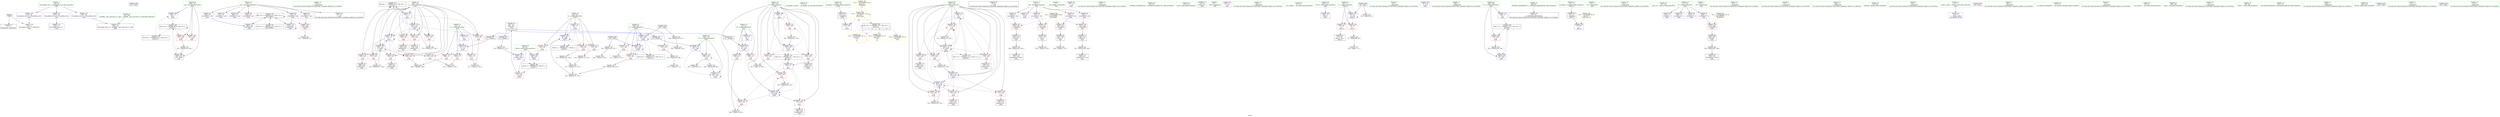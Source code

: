 digraph "SVFG" {
	label="SVFG";

	Node0x55eee3d2bf90 [shape=record,color=grey,label="{NodeID: 0\nNullPtr}"];
	Node0x55eee3d2bf90 -> Node0x55eee3d383d0[style=solid];
	Node0x55eee3d2bf90 -> Node0x55eee3d3e670[style=solid];
	Node0x55eee3d69ee0 [shape=record,color=black,label="{NodeID: 346\n333 = PHI()\n}"];
	Node0x55eee3d3fbc0 [shape=record,color=blue,label="{NodeID: 180\n166\<--13\nans\<--\nmain\n}"];
	Node0x55eee3d3fbc0 -> Node0x55eee3d56930[style=dashed];
	Node0x55eee3d36e10 [shape=record,color=purple,label="{NodeID: 97\n305\<--19\narrayidx57\<--pat\nmain\n}"];
	Node0x55eee3d36e10 -> Node0x55eee3d3e1a0[style=solid];
	Node0x55eee3d2c1c0 [shape=record,color=green,label="{NodeID: 14\n136\<--1\n\<--dummyObj\nCan only get source location for instruction, argument, global var or function.}"];
	Node0x55eee3d54230 [shape=record,color=black,label="{NodeID: 277\nMR_25V_2 = PHI(MR_25V_6, MR_25V_1, )\npts\{163 \}\n}"];
	Node0x55eee3d54230 -> Node0x55eee3d3f610[style=dashed];
	Node0x55eee3d37a00 [shape=record,color=red,label="{NodeID: 111\n151\<--96\n\<--retval\n_Z2inv\n}"];
	Node0x55eee3d37a00 -> Node0x55eee3d38b10[style=solid];
	Node0x55eee3d35cb0 [shape=record,color=green,label="{NodeID: 28\n31\<--32\n__cxx_global_var_init\<--__cxx_global_var_init_field_insensitive\n}"];
	Node0x55eee3d3ce20 [shape=record,color=red,label="{NodeID: 125\n215\<--162\n\<--j\nmain\n}"];
	Node0x55eee3d3ce20 -> Node0x55eee3d45b20[style=solid];
	Node0x55eee3d36830 [shape=record,color=green,label="{NodeID: 42\n123\<--124\nexception\<--exception_field_insensitive\n_Z2inv\n}"];
	Node0x55eee3d36830 -> Node0x55eee3d38a40[style=solid];
	Node0x55eee3d3d980 [shape=record,color=red,label="{NodeID: 139\n261\<--164\n\<--k\nmain\n}"];
	Node0x55eee3d3d980 -> Node0x55eee3d39400[style=solid];
	Node0x55eee3d384d0 [shape=record,color=black,label="{NodeID: 56\n79\<--8\n\<--_ZTIi\nCan only get source location for instruction, argument, global var or function.}"];
	Node0x55eee3d44020 [shape=record,color=grey,label="{NodeID: 236\n116 = Binary(13, 115, )\n}"];
	Node0x55eee3d44020 -> Node0x55eee3d3eab0[style=solid];
	Node0x55eee3d3e570 [shape=record,color=blue,label="{NodeID: 153\n354\<--28\nllvm.global_ctors_1\<--_GLOBAL__sub_I_hos.lyric_0_1.cpp\nGlob }"];
	Node0x55eee3d390c0 [shape=record,color=black,label="{NodeID: 70\n243\<--242\nidxprom22\<--\nmain\n}"];
	Node0x55eee3d45520 [shape=record,color=grey,label="{NodeID: 250\n112 = cmp(111, 113, )\n}"];
	Node0x55eee3d3f130 [shape=record,color=blue,label="{NodeID: 167\n158\<--175\nTC\<--call2\nmain\n}"];
	Node0x55eee3d3f130 -> Node0x55eee3d3c870[style=dashed];
	Node0x55eee3d3f130 -> Node0x55eee3d3f470[style=dashed];
	Node0x55eee3d39c20 [shape=record,color=purple,label="{NodeID: 84\n221\<--9\narrayidx11\<--buf\nmain\n}"];
	Node0x55eee3d39c20 -> Node0x55eee3d3dd90[style=solid];
	Node0x55eee3d2c3c0 [shape=record,color=green,label="{NodeID: 1\n7\<--1\n__dso_handle\<--dummyObj\nGlob }"];
	Node0x55eee3d3fc90 [shape=record,color=blue,label="{NodeID: 181\n160\<--13\ni\<--\nmain\n}"];
	Node0x55eee3d3fc90 -> Node0x55eee3d3cbb0[style=dashed];
	Node0x55eee3d3fc90 -> Node0x55eee3d3cc80[style=dashed];
	Node0x55eee3d3fc90 -> Node0x55eee3d3cd50[style=dashed];
	Node0x55eee3d3fc90 -> Node0x55eee3d3ffd0[style=dashed];
	Node0x55eee3d3fc90 -> Node0x55eee3d53d30[style=dashed];
	Node0x55eee3d36ee0 [shape=record,color=purple,label="{NodeID: 98\n187\<--22\n\<--.str\nmain\n}"];
	Node0x55eee3d2b520 [shape=record,color=green,label="{NodeID: 15\n207\<--1\n\<--dummyObj\nCan only get source location for instruction, argument, global var or function.}"];
	Node0x55eee3d54f40 [shape=record,color=black,label="{NodeID: 278\nMR_27V_2 = PHI(MR_27V_4, MR_27V_1, )\npts\{165 \}\n}"];
	Node0x55eee3d54f40 -> Node0x55eee3d3f540[style=dashed];
	Node0x55eee3d37ad0 [shape=record,color=red,label="{NodeID: 112\n131\<--98\n\<--x\n_Z2inv\n}"];
	Node0x55eee3d37ad0 -> Node0x55eee3d438a0[style=solid];
	Node0x55eee3d35d40 [shape=record,color=green,label="{NodeID: 29\n35\<--36\n_ZNSt8ios_base4InitC1Ev\<--_ZNSt8ios_base4InitC1Ev_field_insensitive\n}"];
	Node0x55eee3d59330 [shape=record,color=yellow,style=double,label="{NodeID: 292\n12V_1 = ENCHI(MR_12V_0)\npts\{124 \}\nFun[main]|{<s0>11}}"];
	Node0x55eee3d59330:s0 -> Node0x55eee3d5a190[style=dashed,color=red];
	Node0x55eee3d3cef0 [shape=record,color=red,label="{NodeID: 126\n239\<--162\n\<--j\nmain\n}"];
	Node0x55eee3d3cef0 -> Node0x55eee3d38ff0[style=solid];
	Node0x55eee3d36900 [shape=record,color=green,label="{NodeID: 43\n153\<--154\nmain\<--main_field_insensitive\n}"];
	Node0x55eee3d3da50 [shape=record,color=red,label="{NodeID: 140\n275\<--164\n\<--k\nmain\n}"];
	Node0x55eee3d3da50 -> Node0x55eee3d444a0[style=solid];
	Node0x55eee3d385d0 [shape=record,color=black,label="{NodeID: 57\n155\<--13\nmain_ret\<--\nmain\n}"];
	Node0x55eee3d441a0 [shape=record,color=grey,label="{NodeID: 237\n135 = Binary(134, 136, )\n}"];
	Node0x55eee3d441a0 -> Node0x55eee3d44320[style=solid];
	Node0x55eee3d3e670 [shape=record,color=blue, style = dotted,label="{NodeID: 154\n355\<--3\nllvm.global_ctors_2\<--dummyVal\nGlob }"];
	Node0x55eee3d39190 [shape=record,color=black,label="{NodeID: 71\n246\<--245\nconv24\<--\nmain\n}"];
	Node0x55eee3d39190 -> Node0x55eee3d447a0[style=solid];
	Node0x55eee3d5c550 [shape=record,color=yellow,style=double,label="{NodeID: 334\n12V_3 = CSCHI(MR_12V_2)\npts\{124 \}\nCS[]|{<s0>13}}"];
	Node0x55eee3d5c550:s0 -> Node0x55eee3d5a190[style=dashed,color=red];
	Node0x55eee3d456a0 [shape=record,color=grey,label="{NodeID: 251\n108 = cmp(106, 109, )\n}"];
	Node0x55eee3d3f200 [shape=record,color=blue,label="{NodeID: 168\n160\<--13\ni\<--\nmain\n}"];
	Node0x55eee3d3f200 -> Node0x55eee3d3c940[style=dashed];
	Node0x55eee3d3f200 -> Node0x55eee3d3ca10[style=dashed];
	Node0x55eee3d3f200 -> Node0x55eee3d3cae0[style=dashed];
	Node0x55eee3d3f200 -> Node0x55eee3d3f2d0[style=dashed];
	Node0x55eee3d3f200 -> Node0x55eee3d53d30[style=dashed];
	Node0x55eee3d39cf0 [shape=record,color=purple,label="{NodeID: 85\n233\<--9\narrayidx16\<--buf\nmain\n}"];
	Node0x55eee3d39cf0 -> Node0x55eee3d3de60[style=solid];
	Node0x55eee3d2aff0 [shape=record,color=green,label="{NodeID: 2\n8\<--1\n_ZTIi\<--dummyObj\nGlob }"];
	Node0x55eee3d50630 [shape=record,color=black,label="{NodeID: 265\nMR_6V_3 = PHI(MR_6V_4, MR_6V_2, )\npts\{97 \}\n}"];
	Node0x55eee3d50630 -> Node0x55eee3d37a00[style=dashed];
	Node0x55eee3d3fd60 [shape=record,color=blue,label="{NodeID: 182\n162\<--13\nj\<--\nmain\n}"];
	Node0x55eee3d3fd60 -> Node0x55eee3d3d160[style=dashed];
	Node0x55eee3d3fd60 -> Node0x55eee3d3d230[style=dashed];
	Node0x55eee3d3fd60 -> Node0x55eee3d3d300[style=dashed];
	Node0x55eee3d3fd60 -> Node0x55eee3d3d3d0[style=dashed];
	Node0x55eee3d3fd60 -> Node0x55eee3d3d4a0[style=dashed];
	Node0x55eee3d3fd60 -> Node0x55eee3d3fd60[style=dashed];
	Node0x55eee3d3fd60 -> Node0x55eee3d3fe30[style=dashed];
	Node0x55eee3d3fd60 -> Node0x55eee3d54230[style=dashed];
	Node0x55eee3d36fb0 [shape=record,color=purple,label="{NodeID: 99\n203\<--22\n\<--.str\nmain\n}"];
	Node0x55eee3d2b5f0 [shape=record,color=green,label="{NodeID: 16\n208\<--1\n\<--dummyObj\nCan only get source location for instruction, argument, global var or function.}"];
	Node0x55eee3d55030 [shape=record,color=black,label="{NodeID: 279\nMR_29V_2 = PHI(MR_29V_4, MR_29V_1, )\npts\{167 \}\n}"];
	Node0x55eee3d55030 -> Node0x55eee3d3fbc0[style=dashed];
	Node0x55eee3d37ba0 [shape=record,color=red,label="{NodeID: 113\n134\<--98\n\<--x\n_Z2inv\n}"];
	Node0x55eee3d37ba0 -> Node0x55eee3d441a0[style=solid];
	Node0x55eee3d35dd0 [shape=record,color=green,label="{NodeID: 30\n41\<--42\n__cxa_atexit\<--__cxa_atexit_field_insensitive\n}"];
	Node0x55eee3d3cfc0 [shape=record,color=red,label="{NodeID: 127\n258\<--162\n\<--j\nmain\n}"];
	Node0x55eee3d3cfc0 -> Node0x55eee3d39330[style=solid];
	Node0x55eee3d36a00 [shape=record,color=green,label="{NodeID: 44\n156\<--157\nretval\<--retval_field_insensitive\nmain\n}"];
	Node0x55eee3d36a00 -> Node0x55eee3d3eec0[style=solid];
	Node0x55eee3d42e20 [shape=record,color=grey,label="{NodeID: 224\n320 = Binary(319, 136, )\n}"];
	Node0x55eee3d42e20 -> Node0x55eee3d3ff00[style=solid];
	Node0x55eee3d3db20 [shape=record,color=red,label="{NodeID: 141\n319\<--166\n\<--ans\nmain\n}"];
	Node0x55eee3d3db20 -> Node0x55eee3d42e20[style=solid];
	Node0x55eee3d386a0 [shape=record,color=black,label="{NodeID: 58\n20\<--19\n\<--pat\nCan only get source location for instruction, argument, global var or function.}"];
	Node0x55eee3d44320 [shape=record,color=grey,label="{NodeID: 238\n137 = Binary(132, 135, )\n}"];
	Node0x55eee3d44320 -> Node0x55eee3d43d20[style=solid];
	Node0x55eee3d3e770 [shape=record,color=blue,label="{NodeID: 155\n56\<--59\nc\<--call\n_Z4in_cv\n}"];
	Node0x55eee3d3e770 -> Node0x55eee3d37860[style=dashed];
	Node0x55eee3d3e770 -> Node0x55eee3d37930[style=dashed];
	Node0x55eee3d3e770 -> Node0x55eee3d3e770[style=dashed];
	Node0x55eee3d39260 [shape=record,color=black,label="{NodeID: 72\n249\<--247\nidxprom25\<--sub\nmain\n}"];
	Node0x55eee3d5c6b0 [shape=record,color=yellow,style=double,label="{NodeID: 335\n12V_4 = CSCHI(MR_12V_3)\npts\{124 \}\nCS[]}"];
	Node0x55eee3d45820 [shape=record,color=grey,label="{NodeID: 252\n63 = cmp(59, 64, )\n}"];
	Node0x55eee3d3f2d0 [shape=record,color=blue,label="{NodeID: 169\n160\<--193\ni\<--inc\nmain\n}"];
	Node0x55eee3d3f2d0 -> Node0x55eee3d3c940[style=dashed];
	Node0x55eee3d3f2d0 -> Node0x55eee3d3ca10[style=dashed];
	Node0x55eee3d3f2d0 -> Node0x55eee3d3cae0[style=dashed];
	Node0x55eee3d3f2d0 -> Node0x55eee3d3f2d0[style=dashed];
	Node0x55eee3d3f2d0 -> Node0x55eee3d53d30[style=dashed];
	Node0x55eee3d39dc0 [shape=record,color=purple,label="{NodeID: 86\n244\<--9\narrayidx23\<--buf\nmain\n}"];
	Node0x55eee3d39dc0 -> Node0x55eee3d3df30[style=solid];
	Node0x55eee3d26630 [shape=record,color=green,label="{NodeID: 3\n13\<--1\n\<--dummyObj\nCan only get source location for instruction, argument, global var or function.}"];
	Node0x55eee3d50b30 [shape=record,color=black,label="{NodeID: 266\nMR_8V_3 = PHI(MR_8V_5, MR_8V_2, )\npts\{99 \}\n}"];
	Node0x55eee3d3fe30 [shape=record,color=blue,label="{NodeID: 183\n162\<--312\nj\<--inc62\nmain\n}"];
	Node0x55eee3d3fe30 -> Node0x55eee3d3d160[style=dashed];
	Node0x55eee3d3fe30 -> Node0x55eee3d3d230[style=dashed];
	Node0x55eee3d3fe30 -> Node0x55eee3d3d300[style=dashed];
	Node0x55eee3d3fe30 -> Node0x55eee3d3d3d0[style=dashed];
	Node0x55eee3d3fe30 -> Node0x55eee3d3d4a0[style=dashed];
	Node0x55eee3d3fe30 -> Node0x55eee3d3fd60[style=dashed];
	Node0x55eee3d3fe30 -> Node0x55eee3d3fe30[style=dashed];
	Node0x55eee3d3fe30 -> Node0x55eee3d54230[style=dashed];
	Node0x55eee3d37080 [shape=record,color=purple,label="{NodeID: 100\n332\<--24\n\<--.str.1\nmain\n}"];
	Node0x55eee3d2b6c0 [shape=record,color=green,label="{NodeID: 17\n209\<--1\n\<--dummyObj\nCan only get source location for instruction, argument, global var or function.}"];
	Node0x55eee3d55530 [shape=record,color=black,label="{NodeID: 280\nMR_31V_3 = PHI(MR_31V_4, MR_31V_2, )\npts\{169 \}\n}"];
	Node0x55eee3d55530 -> Node0x55eee3d3dcc0[style=dashed];
	Node0x55eee3d55530 -> Node0x55eee3d400a0[style=dashed];
	Node0x55eee3d37c70 [shape=record,color=red,label="{NodeID: 114\n148\<--98\n\<--x\n_Z2inv\n}"];
	Node0x55eee3d37c70 -> Node0x55eee3d3edf0[style=solid];
	Node0x55eee3d35e60 [shape=record,color=green,label="{NodeID: 31\n40\<--46\n_ZNSt8ios_base4InitD1Ev\<--_ZNSt8ios_base4InitD1Ev_field_insensitive\n}"];
	Node0x55eee3d35e60 -> Node0x55eee3d387a0[style=solid];
	Node0x55eee3d3d090 [shape=record,color=red,label="{NodeID: 128\n272\<--162\n\<--j\nmain\n}"];
	Node0x55eee3d3d090 -> Node0x55eee3d44620[style=solid];
	Node0x55eee3d36ad0 [shape=record,color=green,label="{NodeID: 45\n158\<--159\nTC\<--TC_field_insensitive\nmain\n}"];
	Node0x55eee3d36ad0 -> Node0x55eee3d3c870[style=solid];
	Node0x55eee3d36ad0 -> Node0x55eee3d3f130[style=solid];
	Node0x55eee3d36ad0 -> Node0x55eee3d3f470[style=solid];
	Node0x55eee3d5a190 [shape=record,color=yellow,style=double,label="{NodeID: 308\n12V_1 = ENCHI(MR_12V_0)\npts\{124 \}\nFun[_Z2inv]|{|<s2>7}}"];
	Node0x55eee3d5a190 -> Node0x55eee3d3eb80[style=dashed];
	Node0x55eee3d5a190 -> Node0x55eee3d51530[style=dashed];
	Node0x55eee3d5a190:s2 -> Node0x55eee3d5a190[style=dashed,color=red];
	Node0x55eee3d42fa0 [shape=record,color=grey,label="{NodeID: 225\n120 = Binary(119, 68, )\n}"];
	Node0x55eee3d42fa0 -> Node0x55eee3d45220[style=solid];
	Node0x55eee3d3dbf0 [shape=record,color=red,label="{NodeID: 142\n331\<--166\n\<--ans\nmain\n}"];
	Node0x55eee3d387a0 [shape=record,color=black,label="{NodeID: 59\n39\<--40\n\<--_ZNSt8ios_base4InitD1Ev\nCan only get source location for instruction, argument, global var or function.}"];
	Node0x55eee3d444a0 [shape=record,color=grey,label="{NodeID: 239\n276 = Binary(275, 136, )\n}"];
	Node0x55eee3d444a0 -> Node0x55eee3d3faf0[style=solid];
	Node0x55eee3d3e840 [shape=record,color=blue,label="{NodeID: 156\n76\<--68\n\<--\n_Z4in_cv\n}"];
	Node0x55eee3d39330 [shape=record,color=black,label="{NodeID: 73\n259\<--258\nidxprom30\<--\nmain\n}"];
	Node0x55eee3d692e0 [shape=record,color=black,label="{NodeID: 336\n59 = PHI()\n}"];
	Node0x55eee3d692e0 -> Node0x55eee3d3e770[style=solid];
	Node0x55eee3d692e0 -> Node0x55eee3d45820[style=solid];
	Node0x55eee3d459a0 [shape=record,color=grey,label="{NodeID: 253\n224 = cmp(223, 225, )\n}"];
	Node0x55eee3d3f3a0 [shape=record,color=blue,label="{NodeID: 170\n168\<--13\ntc\<--\nmain\n}"];
	Node0x55eee3d3f3a0 -> Node0x55eee3d55530[style=dashed];
	Node0x55eee3d39e90 [shape=record,color=purple,label="{NodeID: 87\n263\<--9\narrayidx33\<--buf\nmain\n}"];
	Node0x55eee3d39e90 -> Node0x55eee3d3e000[style=solid];
	Node0x55eee3d2bd70 [shape=record,color=green,label="{NodeID: 4\n22\<--1\n.str\<--dummyObj\nGlob }"];
	Node0x55eee3d51030 [shape=record,color=black,label="{NodeID: 267\nMR_10V_4 = PHI(MR_10V_6, MR_10V_3, )\npts\{101 \}\n}"];
	Node0x55eee3d3ff00 [shape=record,color=blue,label="{NodeID: 184\n166\<--320\nans\<--inc66\nmain\n}"];
	Node0x55eee3d3ff00 -> Node0x55eee3d56930[style=dashed];
	Node0x55eee3d37150 [shape=record,color=purple,label="{NodeID: 101\n353\<--26\nllvm.global_ctors_0\<--llvm.global_ctors\nGlob }"];
	Node0x55eee3d37150 -> Node0x55eee3d3e470[style=solid];
	Node0x55eee3d2b790 [shape=record,color=green,label="{NodeID: 18\n225\<--1\n\<--dummyObj\nCan only get source location for instruction, argument, global var or function.}"];
	Node0x55eee3d55a30 [shape=record,color=black,label="{NodeID: 281\nMR_37V_2 = PHI(MR_37V_3, MR_37V_1, )\npts\{210000 \}\n}"];
	Node0x55eee3d55a30 -> Node0x55eee3d57830[style=dashed];
	Node0x55eee3d3c600 [shape=record,color=red,label="{NodeID: 115\n111\<--100\n\<--c\n_Z2inv\n}"];
	Node0x55eee3d3c600 -> Node0x55eee3d45520[style=solid];
	Node0x55eee3d35f20 [shape=record,color=green,label="{NodeID: 32\n53\<--54\n_Z4in_cv\<--_Z4in_cv_field_insensitive\n}"];
	Node0x55eee3d3d160 [shape=record,color=red,label="{NodeID: 129\n288\<--162\n\<--j\nmain\n}"];
	Node0x55eee3d3d160 -> Node0x55eee3d3bc30[style=solid];
	Node0x55eee3d36ba0 [shape=record,color=green,label="{NodeID: 46\n160\<--161\ni\<--i_field_insensitive\nmain\n}"];
	Node0x55eee3d36ba0 -> Node0x55eee3d3c940[style=solid];
	Node0x55eee3d36ba0 -> Node0x55eee3d3ca10[style=solid];
	Node0x55eee3d36ba0 -> Node0x55eee3d3cae0[style=solid];
	Node0x55eee3d36ba0 -> Node0x55eee3d3cbb0[style=solid];
	Node0x55eee3d36ba0 -> Node0x55eee3d3cc80[style=solid];
	Node0x55eee3d36ba0 -> Node0x55eee3d3cd50[style=solid];
	Node0x55eee3d36ba0 -> Node0x55eee3d3f200[style=solid];
	Node0x55eee3d36ba0 -> Node0x55eee3d3f2d0[style=solid];
	Node0x55eee3d36ba0 -> Node0x55eee3d3fc90[style=solid];
	Node0x55eee3d36ba0 -> Node0x55eee3d3ffd0[style=solid];
	Node0x55eee3d43120 [shape=record,color=grey,label="{NodeID: 226\n329 = Binary(328, 136, )\n}"];
	Node0x55eee3d43120 -> Node0x55eee3d400a0[style=solid];
	Node0x55eee3d3dcc0 [shape=record,color=red,label="{NodeID: 143\n328\<--168\n\<--tc\nmain\n}"];
	Node0x55eee3d3dcc0 -> Node0x55eee3d43120[style=solid];
	Node0x55eee3d388a0 [shape=record,color=black,label="{NodeID: 60\n76\<--71\n\<--exception\n_Z4in_cv\n}"];
	Node0x55eee3d388a0 -> Node0x55eee3d3e840[style=solid];
	Node0x55eee3d44620 [shape=record,color=grey,label="{NodeID: 240\n273 = Binary(272, 136, )\n}"];
	Node0x55eee3d44620 -> Node0x55eee3d3fa20[style=solid];
	Node0x55eee3d3e910 [shape=record,color=blue,label="{NodeID: 157\n98\<--13\nx\<--\n_Z2inv\n}"];
	Node0x55eee3d3e910 -> Node0x55eee3d37ad0[style=dashed];
	Node0x55eee3d3e910 -> Node0x55eee3d37ba0[style=dashed];
	Node0x55eee3d3e910 -> Node0x55eee3d3ec50[style=dashed];
	Node0x55eee3d3e910 -> Node0x55eee3d50b30[style=dashed];
	Node0x55eee3d39400 [shape=record,color=black,label="{NodeID: 74\n262\<--261\nidxprom32\<--\nmain\n}"];
	Node0x55eee3d694d0 [shape=record,color=black,label="{NodeID: 337\n171 = PHI(95, )\n}"];
	Node0x55eee3d694d0 -> Node0x55eee3d3ef90[style=solid];
	Node0x55eee3d45b20 [shape=record,color=grey,label="{NodeID: 254\n217 = cmp(215, 216, )\n}"];
	Node0x55eee3d3f470 [shape=record,color=blue,label="{NodeID: 171\n158\<--199\nTC\<--dec\nmain\n}"];
	Node0x55eee3d3f470 -> Node0x55eee3d3c870[style=dashed];
	Node0x55eee3d3f470 -> Node0x55eee3d3f470[style=dashed];
	Node0x55eee3d39f60 [shape=record,color=purple,label="{NodeID: 88\n185\<--17\narrayidx\<--S\nmain\n}"];
	Node0x55eee3d2be00 [shape=record,color=green,label="{NodeID: 5\n24\<--1\n.str.1\<--dummyObj\nGlob }"];
	Node0x55eee3d51530 [shape=record,color=black,label="{NodeID: 268\nMR_12V_4 = PHI(MR_12V_1, MR_12V_2, )\npts\{124 \}\n|{<s0>7|<s1>11|<s2>12|<s3>13}}"];
	Node0x55eee3d51530:s0 -> Node0x55eee3d51530[style=dashed,color=blue];
	Node0x55eee3d51530:s1 -> Node0x55eee3d5c290[style=dashed,color=blue];
	Node0x55eee3d51530:s2 -> Node0x55eee3d5c550[style=dashed,color=blue];
	Node0x55eee3d51530:s3 -> Node0x55eee3d5c6b0[style=dashed,color=blue];
	Node0x55eee3d3ffd0 [shape=record,color=blue,label="{NodeID: 185\n160\<--325\ni\<--inc69\nmain\n}"];
	Node0x55eee3d3ffd0 -> Node0x55eee3d3cbb0[style=dashed];
	Node0x55eee3d3ffd0 -> Node0x55eee3d3cc80[style=dashed];
	Node0x55eee3d3ffd0 -> Node0x55eee3d3cd50[style=dashed];
	Node0x55eee3d3ffd0 -> Node0x55eee3d3ffd0[style=dashed];
	Node0x55eee3d3ffd0 -> Node0x55eee3d53d30[style=dashed];
	Node0x55eee3d37250 [shape=record,color=purple,label="{NodeID: 102\n354\<--26\nllvm.global_ctors_1\<--llvm.global_ctors\nGlob }"];
	Node0x55eee3d37250 -> Node0x55eee3d3e570[style=solid];
	Node0x55eee3d2b860 [shape=record,color=green,label="{NodeID: 19\n237\<--1\n\<--dummyObj\nCan only get source location for instruction, argument, global var or function.}"];
	Node0x55eee3d3c6d0 [shape=record,color=red,label="{NodeID: 116\n119\<--100\n\<--c\n_Z2inv\n}"];
	Node0x55eee3d3c6d0 -> Node0x55eee3d42fa0[style=solid];
	Node0x55eee3d36020 [shape=record,color=green,label="{NodeID: 33\n56\<--57\nc\<--c_field_insensitive\n_Z4in_cv\n}"];
	Node0x55eee3d36020 -> Node0x55eee3d37860[style=solid];
	Node0x55eee3d36020 -> Node0x55eee3d37930[style=solid];
	Node0x55eee3d36020 -> Node0x55eee3d3e770[style=solid];
	Node0x55eee3d3d230 [shape=record,color=red,label="{NodeID: 130\n292\<--162\n\<--j\nmain\n}"];
	Node0x55eee3d3d230 -> Node0x55eee3d39670[style=solid];
	Node0x55eee3d36c70 [shape=record,color=green,label="{NodeID: 47\n162\<--163\nj\<--j_field_insensitive\nmain\n}"];
	Node0x55eee3d36c70 -> Node0x55eee3d3ce20[style=solid];
	Node0x55eee3d36c70 -> Node0x55eee3d3cef0[style=solid];
	Node0x55eee3d36c70 -> Node0x55eee3d3cfc0[style=solid];
	Node0x55eee3d36c70 -> Node0x55eee3d3d090[style=solid];
	Node0x55eee3d36c70 -> Node0x55eee3d3d160[style=solid];
	Node0x55eee3d36c70 -> Node0x55eee3d3d230[style=solid];
	Node0x55eee3d36c70 -> Node0x55eee3d3d300[style=solid];
	Node0x55eee3d36c70 -> Node0x55eee3d3d3d0[style=solid];
	Node0x55eee3d36c70 -> Node0x55eee3d3d4a0[style=solid];
	Node0x55eee3d36c70 -> Node0x55eee3d3f610[style=solid];
	Node0x55eee3d36c70 -> Node0x55eee3d3fa20[style=solid];
	Node0x55eee3d36c70 -> Node0x55eee3d3fd60[style=solid];
	Node0x55eee3d36c70 -> Node0x55eee3d3fe30[style=solid];
	Node0x55eee3d432a0 [shape=record,color=grey,label="{NodeID: 227\n193 = Binary(192, 136, )\n}"];
	Node0x55eee3d432a0 -> Node0x55eee3d3f2d0[style=solid];
	Node0x55eee3d3dd90 [shape=record,color=red,label="{NodeID: 144\n222\<--221\n\<--arrayidx11\nmain\n}"];
	Node0x55eee3d3dd90 -> Node0x55eee3d38d80[style=solid];
	Node0x55eee3d38970 [shape=record,color=black,label="{NodeID: 61\n55\<--84\n_Z4in_cv_ret\<--\n_Z4in_cv\n}"];
	Node0x55eee3d447a0 [shape=record,color=grey,label="{NodeID: 241\n247 = Binary(246, 248, )\n}"];
	Node0x55eee3d447a0 -> Node0x55eee3d39260[style=solid];
	Node0x55eee3d3e9e0 [shape=record,color=blue,label="{NodeID: 158\n100\<--104\nc\<--call\n_Z2inv\n}"];
	Node0x55eee3d3e9e0 -> Node0x55eee3d3c600[style=dashed];
	Node0x55eee3d3e9e0 -> Node0x55eee3d3c6d0[style=dashed];
	Node0x55eee3d3e9e0 -> Node0x55eee3d3c7a0[style=dashed];
	Node0x55eee3d3e9e0 -> Node0x55eee3d3e9e0[style=dashed];
	Node0x55eee3d3e9e0 -> Node0x55eee3d3ed20[style=dashed];
	Node0x55eee3d3e9e0 -> Node0x55eee3d51030[style=dashed];
	Node0x55eee3d394d0 [shape=record,color=black,label="{NodeID: 75\n265\<--264\nconv34\<--\nmain\n}"];
	Node0x55eee3d394d0 -> Node0x55eee3d43720[style=solid];
	Node0x55eee3d695d0 [shape=record,color=black,label="{NodeID: 338\n104 = PHI()\n}"];
	Node0x55eee3d695d0 -> Node0x55eee3d3e9e0[style=solid];
	Node0x55eee3d695d0 -> Node0x55eee3d43420[style=solid];
	Node0x55eee3d3b630 [shape=record,color=grey,label="{NodeID: 255\n201 = cmp(198, 13, )\n}"];
	Node0x55eee3d3f540 [shape=record,color=blue,label="{NodeID: 172\n164\<--13\nk\<--\nmain\n}"];
	Node0x55eee3d3f540 -> Node0x55eee3d3d570[style=dashed];
	Node0x55eee3d3f540 -> Node0x55eee3d3d640[style=dashed];
	Node0x55eee3d3f540 -> Node0x55eee3d3d980[style=dashed];
	Node0x55eee3d3f540 -> Node0x55eee3d3da50[style=dashed];
	Node0x55eee3d3f540 -> Node0x55eee3d3f6e0[style=dashed];
	Node0x55eee3d3f540 -> Node0x55eee3d3faf0[style=dashed];
	Node0x55eee3d3f540 -> Node0x55eee3d54f40[style=dashed];
	Node0x55eee3d3a030 [shape=record,color=purple,label="{NodeID: 89\n186\<--17\narraydecay\<--S\nmain\n}"];
	Node0x55eee3d18930 [shape=record,color=green,label="{NodeID: 6\n27\<--1\n\<--dummyObj\nCan only get source location for instruction, argument, global var or function.}"];
	Node0x55eee3d400a0 [shape=record,color=blue,label="{NodeID: 186\n168\<--329\ntc\<--inc71\nmain\n}"];
	Node0x55eee3d400a0 -> Node0x55eee3d55530[style=dashed];
	Node0x55eee3d37350 [shape=record,color=purple,label="{NodeID: 103\n355\<--26\nllvm.global_ctors_2\<--llvm.global_ctors\nGlob }"];
	Node0x55eee3d37350 -> Node0x55eee3d3e670[style=solid];
	Node0x55eee3d35830 [shape=record,color=green,label="{NodeID: 20\n248\<--1\n\<--dummyObj\nCan only get source location for instruction, argument, global var or function.}"];
	Node0x55eee3d3c7a0 [shape=record,color=red,label="{NodeID: 117\n138\<--100\n\<--c\n_Z2inv\n}"];
	Node0x55eee3d3c7a0 -> Node0x55eee3d43ea0[style=solid];
	Node0x55eee3d360f0 [shape=record,color=green,label="{NodeID: 34\n60\<--61\ngetchar\<--getchar_field_insensitive\n}"];
	Node0x55eee3d3d300 [shape=record,color=red,label="{NodeID: 131\n298\<--162\n\<--j\nmain\n}"];
	Node0x55eee3d3d300 -> Node0x55eee3d39810[style=solid];
	Node0x55eee3d37d60 [shape=record,color=green,label="{NodeID: 48\n164\<--165\nk\<--k_field_insensitive\nmain\n}"];
	Node0x55eee3d37d60 -> Node0x55eee3d3d570[style=solid];
	Node0x55eee3d37d60 -> Node0x55eee3d3d640[style=solid];
	Node0x55eee3d37d60 -> Node0x55eee3d3d710[style=solid];
	Node0x55eee3d37d60 -> Node0x55eee3d3d7e0[style=solid];
	Node0x55eee3d37d60 -> Node0x55eee3d3d8b0[style=solid];
	Node0x55eee3d37d60 -> Node0x55eee3d3d980[style=solid];
	Node0x55eee3d37d60 -> Node0x55eee3d3da50[style=solid];
	Node0x55eee3d37d60 -> Node0x55eee3d3f540[style=solid];
	Node0x55eee3d37d60 -> Node0x55eee3d3f6e0[style=solid];
	Node0x55eee3d37d60 -> Node0x55eee3d3f880[style=solid];
	Node0x55eee3d37d60 -> Node0x55eee3d3faf0[style=solid];
	Node0x55eee3d43420 [shape=record,color=grey,label="{NodeID: 228\n106 = Binary(104, 107, )\n}"];
	Node0x55eee3d43420 -> Node0x55eee3d456a0[style=solid];
	Node0x55eee3d3de60 [shape=record,color=red,label="{NodeID: 145\n234\<--233\n\<--arrayidx16\nmain\n}"];
	Node0x55eee3d3de60 -> Node0x55eee3d38f20[style=solid];
	Node0x55eee3d38a40 [shape=record,color=black,label="{NodeID: 62\n125\<--123\n\<--exception\n_Z2inv\n}"];
	Node0x55eee3d38a40 -> Node0x55eee3d3eb80[style=solid];
	Node0x55eee3d44920 [shape=record,color=grey,label="{NodeID: 242\n325 = Binary(324, 136, )\n}"];
	Node0x55eee3d44920 -> Node0x55eee3d3ffd0[style=solid];
	Node0x55eee3d3eab0 [shape=record,color=blue,label="{NodeID: 159\n96\<--116\nretval\<--sub3\n_Z2inv\n}"];
	Node0x55eee3d3eab0 -> Node0x55eee3d50630[style=dashed];
	Node0x55eee3d395a0 [shape=record,color=black,label="{NodeID: 76\n267\<--266\nidxprom36\<--sub35\nmain\n}"];
	Node0x55eee3d697c0 [shape=record,color=black,label="{NodeID: 339\n143 = PHI()\n}"];
	Node0x55eee3d697c0 -> Node0x55eee3d3ed20[style=solid];
	Node0x55eee3d697c0 -> Node0x55eee3d44da0[style=solid];
	Node0x55eee3d3b7b0 [shape=record,color=grey,label="{NodeID: 256\n317 = cmp(315, 316, )\n}"];
	Node0x55eee3d3f610 [shape=record,color=blue,label="{NodeID: 173\n162\<--13\nj\<--\nmain\n}"];
	Node0x55eee3d3f610 -> Node0x55eee3d3ce20[style=dashed];
	Node0x55eee3d3f610 -> Node0x55eee3d3cef0[style=dashed];
	Node0x55eee3d3f610 -> Node0x55eee3d3cfc0[style=dashed];
	Node0x55eee3d3f610 -> Node0x55eee3d3d090[style=dashed];
	Node0x55eee3d3f610 -> Node0x55eee3d3fa20[style=dashed];
	Node0x55eee3d3f610 -> Node0x55eee3d3fd60[style=dashed];
	Node0x55eee3d3f610 -> Node0x55eee3d54230[style=dashed];
	Node0x55eee3d3a100 [shape=record,color=purple,label="{NodeID: 90\n297\<--17\narrayidx51\<--S\nmain\n}"];
	Node0x55eee3d189c0 [shape=record,color=green,label="{NodeID: 7\n64\<--1\n\<--dummyObj\nCan only get source location for instruction, argument, global var or function.}"];
	Node0x55eee3d37450 [shape=record,color=red,label="{NodeID: 104\n216\<--12\n\<--L\nmain\n}"];
	Node0x55eee3d37450 -> Node0x55eee3d45b20[style=solid];
	Node0x55eee3d358c0 [shape=record,color=green,label="{NodeID: 21\n4\<--6\n_ZStL8__ioinit\<--_ZStL8__ioinit_field_insensitive\nGlob }"];
	Node0x55eee3d358c0 -> Node0x55eee3d39a80[style=solid];
	Node0x55eee3d56930 [shape=record,color=black,label="{NodeID: 284\nMR_29V_4 = PHI(MR_29V_6, MR_29V_3, )\npts\{167 \}\n}"];
	Node0x55eee3d56930 -> Node0x55eee3d3db20[style=dashed];
	Node0x55eee3d56930 -> Node0x55eee3d3dbf0[style=dashed];
	Node0x55eee3d56930 -> Node0x55eee3d3ff00[style=dashed];
	Node0x55eee3d56930 -> Node0x55eee3d55030[style=dashed];
	Node0x55eee3d56930 -> Node0x55eee3d56930[style=dashed];
	Node0x55eee3d3c870 [shape=record,color=red,label="{NodeID: 118\n198\<--158\n\<--TC\nmain\n}"];
	Node0x55eee3d3c870 -> Node0x55eee3d435a0[style=solid];
	Node0x55eee3d3c870 -> Node0x55eee3d3b630[style=solid];
	Node0x55eee3d361f0 [shape=record,color=green,label="{NodeID: 35\n71\<--72\nexception\<--exception_field_insensitive\n_Z4in_cv\n}"];
	Node0x55eee3d361f0 -> Node0x55eee3d388a0[style=solid];
	Node0x55eee3d3d3d0 [shape=record,color=red,label="{NodeID: 132\n311\<--162\n\<--j\nmain\n}"];
	Node0x55eee3d3d3d0 -> Node0x55eee3d43ba0[style=solid];
	Node0x55eee3d37e30 [shape=record,color=green,label="{NodeID: 49\n166\<--167\nans\<--ans_field_insensitive\nmain\n}"];
	Node0x55eee3d37e30 -> Node0x55eee3d3db20[style=solid];
	Node0x55eee3d37e30 -> Node0x55eee3d3dbf0[style=solid];
	Node0x55eee3d37e30 -> Node0x55eee3d3fbc0[style=solid];
	Node0x55eee3d37e30 -> Node0x55eee3d3ff00[style=solid];
	Node0x55eee3d435a0 [shape=record,color=grey,label="{NodeID: 229\n199 = Binary(198, 68, )\n}"];
	Node0x55eee3d435a0 -> Node0x55eee3d3f470[style=solid];
	Node0x55eee3d3df30 [shape=record,color=red,label="{NodeID: 146\n245\<--244\n\<--arrayidx23\nmain\n}"];
	Node0x55eee3d3df30 -> Node0x55eee3d39190[style=solid];
	Node0x55eee3d38b10 [shape=record,color=black,label="{NodeID: 63\n95\<--151\n_Z2inv_ret\<--\n_Z2inv\n|{<s0>7|<s1>11|<s2>12|<s3>13}}"];
	Node0x55eee3d38b10:s0 -> Node0x55eee3d69990[style=solid,color=blue];
	Node0x55eee3d38b10:s1 -> Node0x55eee3d694d0[style=solid,color=blue];
	Node0x55eee3d38b10:s2 -> Node0x55eee3d69ac0[style=solid,color=blue];
	Node0x55eee3d38b10:s3 -> Node0x55eee3d69c00[style=solid,color=blue];
	Node0x55eee3d44aa0 [shape=record,color=grey,label="{NodeID: 243\n254 = Binary(253, 136, )\n}"];
	Node0x55eee3d44aa0 -> Node0x55eee3d3f880[style=solid];
	Node0x55eee3d3eb80 [shape=record,color=blue,label="{NodeID: 160\n125\<--68\n\<--\n_Z2inv\n}"];
	Node0x55eee3d39670 [shape=record,color=black,label="{NodeID: 77\n293\<--292\nidxprom48\<--\nmain\n}"];
	Node0x55eee3d698c0 [shape=record,color=black,label="{NodeID: 340\n38 = PHI()\n}"];
	Node0x55eee3d3b930 [shape=record,color=grey,label="{NodeID: 257\n69 = cmp(67, 13, )\n}"];
	Node0x55eee3d3f6e0 [shape=record,color=blue,label="{NodeID: 174\n164\<--228\nk\<--inc13\nmain\n}"];
	Node0x55eee3d3f6e0 -> Node0x55eee3d3d710[style=dashed];
	Node0x55eee3d3f6e0 -> Node0x55eee3d3d7e0[style=dashed];
	Node0x55eee3d3f6e0 -> Node0x55eee3d3d8b0[style=dashed];
	Node0x55eee3d3f6e0 -> Node0x55eee3d3da50[style=dashed];
	Node0x55eee3d3f6e0 -> Node0x55eee3d3f880[style=dashed];
	Node0x55eee3d3f6e0 -> Node0x55eee3d3faf0[style=dashed];
	Node0x55eee3d3a1d0 [shape=record,color=purple,label="{NodeID: 91\n300\<--17\narrayidx53\<--S\nmain\n}"];
	Node0x55eee3d3a1d0 -> Node0x55eee3d3e0d0[style=solid];
	Node0x55eee3d26780 [shape=record,color=green,label="{NodeID: 8\n68\<--1\n\<--dummyObj\nCan only get source location for instruction, argument, global var or function.}"];
	Node0x55eee3d37520 [shape=record,color=red,label="{NodeID: 105\n289\<--12\n\<--L\nmain\n}"];
	Node0x55eee3d37520 -> Node0x55eee3d3bc30[style=solid];
	Node0x55eee3d35950 [shape=record,color=green,label="{NodeID: 22\n9\<--11\nbuf\<--buf_field_insensitive\nGlob }"];
	Node0x55eee3d35950 -> Node0x55eee3d39b50[style=solid];
	Node0x55eee3d35950 -> Node0x55eee3d39c20[style=solid];
	Node0x55eee3d35950 -> Node0x55eee3d39cf0[style=solid];
	Node0x55eee3d35950 -> Node0x55eee3d39dc0[style=solid];
	Node0x55eee3d35950 -> Node0x55eee3d39e90[style=solid];
	Node0x55eee3d3c940 [shape=record,color=red,label="{NodeID: 119\n179\<--160\n\<--i\nmain\n}"];
	Node0x55eee3d3c940 -> Node0x55eee3d453a0[style=solid];
	Node0x55eee3d362c0 [shape=record,color=green,label="{NodeID: 36\n74\<--75\n__cxa_allocate_exception\<--__cxa_allocate_exception_field_insensitive\n}"];
	Node0x55eee3d3d4a0 [shape=record,color=red,label="{NodeID: 133\n315\<--162\n\<--j\nmain\n}"];
	Node0x55eee3d3d4a0 -> Node0x55eee3d3b7b0[style=solid];
	Node0x55eee3d37f00 [shape=record,color=green,label="{NodeID: 50\n168\<--169\ntc\<--tc_field_insensitive\nmain\n}"];
	Node0x55eee3d37f00 -> Node0x55eee3d3dcc0[style=solid];
	Node0x55eee3d37f00 -> Node0x55eee3d3f3a0[style=solid];
	Node0x55eee3d37f00 -> Node0x55eee3d400a0[style=solid];
	Node0x55eee3d43720 [shape=record,color=grey,label="{NodeID: 230\n266 = Binary(265, 248, )\n}"];
	Node0x55eee3d43720 -> Node0x55eee3d395a0[style=solid];
	Node0x55eee3d3e000 [shape=record,color=red,label="{NodeID: 147\n264\<--263\n\<--arrayidx33\nmain\n}"];
	Node0x55eee3d3e000 -> Node0x55eee3d394d0[style=solid];
	Node0x55eee3d38be0 [shape=record,color=black,label="{NodeID: 64\n184\<--183\nidxprom\<--\nmain\n}"];
	Node0x55eee3d44c20 [shape=record,color=grey,label="{NodeID: 244\n303 = Binary(302, 248, )\n}"];
	Node0x55eee3d44c20 -> Node0x55eee3d399b0[style=solid];
	Node0x55eee3d3ec50 [shape=record,color=blue,label="{NodeID: 161\n98\<--140\nx\<--add8\n_Z2inv\n}"];
	Node0x55eee3d3ec50 -> Node0x55eee3d37ad0[style=dashed];
	Node0x55eee3d3ec50 -> Node0x55eee3d37ba0[style=dashed];
	Node0x55eee3d3ec50 -> Node0x55eee3d37c70[style=dashed];
	Node0x55eee3d3ec50 -> Node0x55eee3d3ec50[style=dashed];
	Node0x55eee3d3ec50 -> Node0x55eee3d50b30[style=dashed];
	Node0x55eee3d39740 [shape=record,color=black,label="{NodeID: 78\n296\<--295\nidxprom50\<--\nmain\n}"];
	Node0x55eee3d69990 [shape=record,color=black,label="{NodeID: 341\n115 = PHI(95, )\n}"];
	Node0x55eee3d69990 -> Node0x55eee3d44020[style=solid];
	Node0x55eee3d3bab0 [shape=record,color=grey,label="{NodeID: 258\n236 = cmp(235, 237, )\n}"];
	Node0x55eee3d3f7b0 [shape=record,color=blue,label="{NodeID: 175\n250\<--136\narrayidx26\<--\nmain\n}"];
	Node0x55eee3d3f7b0 -> Node0x55eee3d3f7b0[style=dashed];
	Node0x55eee3d3f7b0 -> Node0x55eee3d57830[style=dashed];
	Node0x55eee3d3a2a0 [shape=record,color=purple,label="{NodeID: 92\n241\<--19\narrayidx21\<--pat\nmain\n}"];
	Node0x55eee3d26810 [shape=record,color=green,label="{NodeID: 9\n73\<--1\n\<--dummyObj\nCan only get source location for instruction, argument, global var or function.}"];
	Node0x55eee3d375f0 [shape=record,color=red,label="{NodeID: 106\n316\<--12\n\<--L\nmain\n}"];
	Node0x55eee3d375f0 -> Node0x55eee3d3b7b0[style=solid];
	Node0x55eee3d359e0 [shape=record,color=green,label="{NodeID: 23\n12\<--14\nL\<--L_field_insensitive\nGlob }"];
	Node0x55eee3d359e0 -> Node0x55eee3d37450[style=solid];
	Node0x55eee3d359e0 -> Node0x55eee3d37520[style=solid];
	Node0x55eee3d359e0 -> Node0x55eee3d375f0[style=solid];
	Node0x55eee3d359e0 -> Node0x55eee3d3e270[style=solid];
	Node0x55eee3d359e0 -> Node0x55eee3d3ef90[style=solid];
	Node0x55eee3d3ca10 [shape=record,color=red,label="{NodeID: 120\n183\<--160\n\<--i\nmain\n}"];
	Node0x55eee3d3ca10 -> Node0x55eee3d38be0[style=solid];
	Node0x55eee3d363c0 [shape=record,color=green,label="{NodeID: 37\n80\<--81\n__cxa_throw\<--__cxa_throw_field_insensitive\n}"];
	Node0x55eee3d59a30 [shape=record,color=yellow,style=double,label="{NodeID: 300\n33V_1 = ENCHI(MR_33V_0)\npts\{110000 \}\nFun[main]}"];
	Node0x55eee3d59a30 -> Node0x55eee3d3dd90[style=dashed];
	Node0x55eee3d59a30 -> Node0x55eee3d3de60[style=dashed];
	Node0x55eee3d59a30 -> Node0x55eee3d3df30[style=dashed];
	Node0x55eee3d59a30 -> Node0x55eee3d3e000[style=dashed];
	Node0x55eee3d3d570 [shape=record,color=red,label="{NodeID: 134\n219\<--164\n\<--k\nmain\n}"];
	Node0x55eee3d3d570 -> Node0x55eee3d38cb0[style=solid];
	Node0x55eee3d37fd0 [shape=record,color=green,label="{NodeID: 51\n189\<--190\nscanf\<--scanf_field_insensitive\n}"];
	Node0x55eee3d438a0 [shape=record,color=grey,label="{NodeID: 231\n132 = Binary(131, 133, )\n}"];
	Node0x55eee3d438a0 -> Node0x55eee3d44320[style=solid];
	Node0x55eee3d3e0d0 [shape=record,color=red,label="{NodeID: 148\n301\<--300\n\<--arrayidx53\nmain\n}"];
	Node0x55eee3d3e0d0 -> Node0x55eee3d398e0[style=solid];
	Node0x55eee3d38cb0 [shape=record,color=black,label="{NodeID: 65\n220\<--219\nidxprom10\<--\nmain\n}"];
	Node0x55eee3d44da0 [shape=record,color=grey,label="{NodeID: 245\n145 = Binary(143, 107, )\n}"];
	Node0x55eee3d44da0 -> Node0x55eee3d3bdb0[style=solid];
	Node0x55eee3d3ed20 [shape=record,color=blue,label="{NodeID: 162\n100\<--143\nc\<--call9\n_Z2inv\n}"];
	Node0x55eee3d3ed20 -> Node0x55eee3d3c7a0[style=dashed];
	Node0x55eee3d3ed20 -> Node0x55eee3d3ed20[style=dashed];
	Node0x55eee3d3ed20 -> Node0x55eee3d51030[style=dashed];
	Node0x55eee3d39810 [shape=record,color=black,label="{NodeID: 79\n299\<--298\nidxprom52\<--\nmain\n}"];
	Node0x55eee3d69ac0 [shape=record,color=black,label="{NodeID: 342\n173 = PHI(95, )\n}"];
	Node0x55eee3d69ac0 -> Node0x55eee3d3f060[style=solid];
	Node0x55eee3d3bc30 [shape=record,color=grey,label="{NodeID: 259\n290 = cmp(288, 289, )\n}"];
	Node0x55eee3d3f880 [shape=record,color=blue,label="{NodeID: 176\n164\<--254\nk\<--inc28\nmain\n}"];
	Node0x55eee3d3f880 -> Node0x55eee3d3d710[style=dashed];
	Node0x55eee3d3f880 -> Node0x55eee3d3d7e0[style=dashed];
	Node0x55eee3d3f880 -> Node0x55eee3d3d8b0[style=dashed];
	Node0x55eee3d3f880 -> Node0x55eee3d3da50[style=dashed];
	Node0x55eee3d3f880 -> Node0x55eee3d3f880[style=dashed];
	Node0x55eee3d3f880 -> Node0x55eee3d3faf0[style=dashed];
	Node0x55eee3d3a370 [shape=record,color=purple,label="{NodeID: 93\n250\<--19\narrayidx26\<--pat\nmain\n}"];
	Node0x55eee3d3a370 -> Node0x55eee3d3f7b0[style=solid];
	Node0x55eee3d268a0 [shape=record,color=green,label="{NodeID: 10\n107\<--1\n\<--dummyObj\nCan only get source location for instruction, argument, global var or function.}"];
	Node0x55eee3d376c0 [shape=record,color=red,label="{NodeID: 107\n180\<--15\n\<--D\nmain\n}"];
	Node0x55eee3d376c0 -> Node0x55eee3d453a0[style=solid];
	Node0x55eee3d35a70 [shape=record,color=green,label="{NodeID: 24\n15\<--16\nD\<--D_field_insensitive\nGlob }"];
	Node0x55eee3d35a70 -> Node0x55eee3d376c0[style=solid];
	Node0x55eee3d35a70 -> Node0x55eee3d37790[style=solid];
	Node0x55eee3d35a70 -> Node0x55eee3d3e370[style=solid];
	Node0x55eee3d35a70 -> Node0x55eee3d3f060[style=solid];
	Node0x55eee3d57830 [shape=record,color=black,label="{NodeID: 287\nMR_37V_3 = PHI(MR_37V_6, MR_37V_2, )\npts\{210000 \}\n}"];
	Node0x55eee3d57830 -> Node0x55eee3d3e1a0[style=dashed];
	Node0x55eee3d57830 -> Node0x55eee3d3f7b0[style=dashed];
	Node0x55eee3d57830 -> Node0x55eee3d3f950[style=dashed];
	Node0x55eee3d57830 -> Node0x55eee3d55a30[style=dashed];
	Node0x55eee3d57830 -> Node0x55eee3d57830[style=dashed];
	Node0x55eee3d3cae0 [shape=record,color=red,label="{NodeID: 121\n192\<--160\n\<--i\nmain\n}"];
	Node0x55eee3d3cae0 -> Node0x55eee3d432a0[style=solid];
	Node0x55eee3d364c0 [shape=record,color=green,label="{NodeID: 38\n93\<--94\n_Z2inv\<--_Z2inv_field_insensitive\n}"];
	Node0x55eee3d59b10 [shape=record,color=yellow,style=double,label="{NodeID: 301\n35V_1 = ENCHI(MR_35V_0)\npts\{180000 \}\nFun[main]}"];
	Node0x55eee3d59b10 -> Node0x55eee3d3e0d0[style=dashed];
	Node0x55eee3d3d640 [shape=record,color=red,label="{NodeID: 135\n227\<--164\n\<--k\nmain\n}"];
	Node0x55eee3d3d640 -> Node0x55eee3d44f20[style=solid];
	Node0x55eee3d380d0 [shape=record,color=green,label="{NodeID: 52\n210\<--211\nllvm.memset.p0i8.i64\<--llvm.memset.p0i8.i64_field_insensitive\n}"];
	Node0x55eee3d43a20 [shape=record,color=grey,label="{NodeID: 232\n67 = Binary(66, 68, )\n}"];
	Node0x55eee3d43a20 -> Node0x55eee3d3b930[style=solid];
	Node0x55eee3d3e1a0 [shape=record,color=red,label="{NodeID: 149\n306\<--305\n\<--arrayidx57\nmain\n}"];
	Node0x55eee3d3e1a0 -> Node0x55eee3d3bf30[style=solid];
	Node0x55eee3d38d80 [shape=record,color=black,label="{NodeID: 66\n223\<--222\nconv\<--\nmain\n}"];
	Node0x55eee3d38d80 -> Node0x55eee3d459a0[style=solid];
	Node0x55eee3d44f20 [shape=record,color=grey,label="{NodeID: 246\n228 = Binary(227, 136, )\n}"];
	Node0x55eee3d44f20 -> Node0x55eee3d3f6e0[style=solid];
	Node0x55eee3d3edf0 [shape=record,color=blue,label="{NodeID: 163\n96\<--148\nretval\<--\n_Z2inv\n}"];
	Node0x55eee3d3edf0 -> Node0x55eee3d50630[style=dashed];
	Node0x55eee3d398e0 [shape=record,color=black,label="{NodeID: 80\n302\<--301\nconv54\<--\nmain\n}"];
	Node0x55eee3d398e0 -> Node0x55eee3d44c20[style=solid];
	Node0x55eee3d69c00 [shape=record,color=black,label="{NodeID: 343\n175 = PHI(95, )\n}"];
	Node0x55eee3d69c00 -> Node0x55eee3d3f130[style=solid];
	Node0x55eee3d3bdb0 [shape=record,color=grey,label="{NodeID: 260\n146 = cmp(145, 109, )\n}"];
	Node0x55eee3d3f950 [shape=record,color=blue,label="{NodeID: 177\n268\<--136\narrayidx37\<--\nmain\n}"];
	Node0x55eee3d3f950 -> Node0x55eee3d57830[style=dashed];
	Node0x55eee3d3a440 [shape=record,color=purple,label="{NodeID: 94\n260\<--19\narrayidx31\<--pat\nmain\n}"];
	Node0x55eee3d26930 [shape=record,color=green,label="{NodeID: 11\n109\<--1\n\<--dummyObj\nCan only get source location for instruction, argument, global var or function.}"];
	Node0x55eee3d37790 [shape=record,color=red,label="{NodeID: 108\n283\<--15\n\<--D\nmain\n}"];
	Node0x55eee3d37790 -> Node0x55eee3d450a0[style=solid];
	Node0x55eee3d35b00 [shape=record,color=green,label="{NodeID: 25\n17\<--18\nS\<--S_field_insensitive\nGlob }"];
	Node0x55eee3d35b00 -> Node0x55eee3d39f60[style=solid];
	Node0x55eee3d35b00 -> Node0x55eee3d3a030[style=solid];
	Node0x55eee3d35b00 -> Node0x55eee3d3a100[style=solid];
	Node0x55eee3d35b00 -> Node0x55eee3d3a1d0[style=solid];
	Node0x55eee3d3cbb0 [shape=record,color=red,label="{NodeID: 122\n282\<--160\n\<--i\nmain\n}"];
	Node0x55eee3d3cbb0 -> Node0x55eee3d450a0[style=solid];
	Node0x55eee3d365c0 [shape=record,color=green,label="{NodeID: 39\n96\<--97\nretval\<--retval_field_insensitive\n_Z2inv\n}"];
	Node0x55eee3d365c0 -> Node0x55eee3d37a00[style=solid];
	Node0x55eee3d365c0 -> Node0x55eee3d3eab0[style=solid];
	Node0x55eee3d365c0 -> Node0x55eee3d3edf0[style=solid];
	Node0x55eee3d3d710 [shape=record,color=red,label="{NodeID: 136\n231\<--164\n\<--k\nmain\n}"];
	Node0x55eee3d3d710 -> Node0x55eee3d38e50[style=solid];
	Node0x55eee3d381d0 [shape=record,color=green,label="{NodeID: 53\n334\<--335\nprintf\<--printf_field_insensitive\n}"];
	Node0x55eee3d43ba0 [shape=record,color=grey,label="{NodeID: 233\n312 = Binary(311, 136, )\n}"];
	Node0x55eee3d43ba0 -> Node0x55eee3d3fe30[style=solid];
	Node0x55eee3d3e270 [shape=record,color=blue,label="{NodeID: 150\n12\<--13\nL\<--\nGlob }"];
	Node0x55eee3d3e270 -> Node0x55eee3d3ef90[style=dashed];
	Node0x55eee3d38e50 [shape=record,color=black,label="{NodeID: 67\n232\<--231\nidxprom15\<--\nmain\n}"];
	Node0x55eee3d450a0 [shape=record,color=grey,label="{NodeID: 247\n284 = cmp(282, 283, )\n}"];
	Node0x55eee3d3eec0 [shape=record,color=blue,label="{NodeID: 164\n156\<--13\nretval\<--\nmain\n}"];
	Node0x55eee3d399b0 [shape=record,color=black,label="{NodeID: 81\n304\<--303\nidxprom56\<--sub55\nmain\n}"];
	Node0x55eee3d69d40 [shape=record,color=black,label="{NodeID: 344\n188 = PHI()\n}"];
	Node0x55eee3d3bf30 [shape=record,color=grey,label="{NodeID: 261\n307 = cmp(306, 13, )\n}"];
	Node0x55eee3d3fa20 [shape=record,color=blue,label="{NodeID: 178\n162\<--273\nj\<--inc39\nmain\n}"];
	Node0x55eee3d3fa20 -> Node0x55eee3d3ce20[style=dashed];
	Node0x55eee3d3fa20 -> Node0x55eee3d3cef0[style=dashed];
	Node0x55eee3d3fa20 -> Node0x55eee3d3cfc0[style=dashed];
	Node0x55eee3d3fa20 -> Node0x55eee3d3d090[style=dashed];
	Node0x55eee3d3fa20 -> Node0x55eee3d3fa20[style=dashed];
	Node0x55eee3d3fa20 -> Node0x55eee3d3fd60[style=dashed];
	Node0x55eee3d3fa20 -> Node0x55eee3d54230[style=dashed];
	Node0x55eee3d3a510 [shape=record,color=purple,label="{NodeID: 95\n268\<--19\narrayidx37\<--pat\nmain\n}"];
	Node0x55eee3d3a510 -> Node0x55eee3d3f950[style=solid];
	Node0x55eee3d2c020 [shape=record,color=green,label="{NodeID: 12\n113\<--1\n\<--dummyObj\nCan only get source location for instruction, argument, global var or function.}"];
	Node0x55eee3d37860 [shape=record,color=red,label="{NodeID: 109\n66\<--56\n\<--c\n_Z4in_cv\n}"];
	Node0x55eee3d37860 -> Node0x55eee3d43a20[style=solid];
	Node0x55eee3d35b90 [shape=record,color=green,label="{NodeID: 26\n19\<--21\npat\<--pat_field_insensitive\nGlob }"];
	Node0x55eee3d35b90 -> Node0x55eee3d386a0[style=solid];
	Node0x55eee3d35b90 -> Node0x55eee3d3a2a0[style=solid];
	Node0x55eee3d35b90 -> Node0x55eee3d3a370[style=solid];
	Node0x55eee3d35b90 -> Node0x55eee3d3a440[style=solid];
	Node0x55eee3d35b90 -> Node0x55eee3d3a510[style=solid];
	Node0x55eee3d35b90 -> Node0x55eee3d36d40[style=solid];
	Node0x55eee3d35b90 -> Node0x55eee3d36e10[style=solid];
	Node0x55eee3d3cc80 [shape=record,color=red,label="{NodeID: 123\n295\<--160\n\<--i\nmain\n}"];
	Node0x55eee3d3cc80 -> Node0x55eee3d39740[style=solid];
	Node0x55eee3d36690 [shape=record,color=green,label="{NodeID: 40\n98\<--99\nx\<--x_field_insensitive\n_Z2inv\n}"];
	Node0x55eee3d36690 -> Node0x55eee3d37ad0[style=solid];
	Node0x55eee3d36690 -> Node0x55eee3d37ba0[style=solid];
	Node0x55eee3d36690 -> Node0x55eee3d37c70[style=solid];
	Node0x55eee3d36690 -> Node0x55eee3d3e910[style=solid];
	Node0x55eee3d36690 -> Node0x55eee3d3ec50[style=solid];
	Node0x55eee3d3d7e0 [shape=record,color=red,label="{NodeID: 137\n242\<--164\n\<--k\nmain\n}"];
	Node0x55eee3d3d7e0 -> Node0x55eee3d390c0[style=solid];
	Node0x55eee3d382d0 [shape=record,color=green,label="{NodeID: 54\n28\<--349\n_GLOBAL__sub_I_hos.lyric_0_1.cpp\<--_GLOBAL__sub_I_hos.lyric_0_1.cpp_field_insensitive\n}"];
	Node0x55eee3d382d0 -> Node0x55eee3d3e570[style=solid];
	Node0x55eee3d43d20 [shape=record,color=grey,label="{NodeID: 234\n140 = Binary(137, 139, )\n}"];
	Node0x55eee3d43d20 -> Node0x55eee3d3ec50[style=solid];
	Node0x55eee3d3e370 [shape=record,color=blue,label="{NodeID: 151\n15\<--13\nD\<--\nGlob }"];
	Node0x55eee3d3e370 -> Node0x55eee3d3f060[style=dashed];
	Node0x55eee3d38f20 [shape=record,color=black,label="{NodeID: 68\n235\<--234\nconv17\<--\nmain\n}"];
	Node0x55eee3d38f20 -> Node0x55eee3d3bab0[style=solid];
	Node0x55eee3d45220 [shape=record,color=grey,label="{NodeID: 248\n121 = cmp(120, 13, )\n}"];
	Node0x55eee3d3ef90 [shape=record,color=blue,label="{NodeID: 165\n12\<--171\nL\<--call\nmain\n}"];
	Node0x55eee3d3ef90 -> Node0x55eee3d37450[style=dashed];
	Node0x55eee3d3ef90 -> Node0x55eee3d37520[style=dashed];
	Node0x55eee3d3ef90 -> Node0x55eee3d375f0[style=dashed];
	Node0x55eee3d39a80 [shape=record,color=purple,label="{NodeID: 82\n37\<--4\n\<--_ZStL8__ioinit\n__cxx_global_var_init\n}"];
	Node0x55eee3d69e10 [shape=record,color=black,label="{NodeID: 345\n205 = PHI()\n}"];
	Node0x55eee3d3faf0 [shape=record,color=blue,label="{NodeID: 179\n164\<--276\nk\<--inc40\nmain\n}"];
	Node0x55eee3d3faf0 -> Node0x55eee3d3d570[style=dashed];
	Node0x55eee3d3faf0 -> Node0x55eee3d3d640[style=dashed];
	Node0x55eee3d3faf0 -> Node0x55eee3d3d980[style=dashed];
	Node0x55eee3d3faf0 -> Node0x55eee3d3da50[style=dashed];
	Node0x55eee3d3faf0 -> Node0x55eee3d3f6e0[style=dashed];
	Node0x55eee3d3faf0 -> Node0x55eee3d3faf0[style=dashed];
	Node0x55eee3d3faf0 -> Node0x55eee3d54f40[style=dashed];
	Node0x55eee3d36d40 [shape=record,color=purple,label="{NodeID: 96\n294\<--19\narrayidx49\<--pat\nmain\n}"];
	Node0x55eee3d2c0f0 [shape=record,color=green,label="{NodeID: 13\n133\<--1\n\<--dummyObj\nCan only get source location for instruction, argument, global var or function.}"];
	Node0x55eee3d53d30 [shape=record,color=black,label="{NodeID: 276\nMR_23V_5 = PHI(MR_23V_7, MR_23V_3, )\npts\{161 \}\n}"];
	Node0x55eee3d53d30 -> Node0x55eee3d3fc90[style=dashed];
	Node0x55eee3d37930 [shape=record,color=red,label="{NodeID: 110\n84\<--56\n\<--c\n_Z4in_cv\n}"];
	Node0x55eee3d37930 -> Node0x55eee3d38970[style=solid];
	Node0x55eee3d35c20 [shape=record,color=green,label="{NodeID: 27\n26\<--30\nllvm.global_ctors\<--llvm.global_ctors_field_insensitive\nGlob }"];
	Node0x55eee3d35c20 -> Node0x55eee3d37150[style=solid];
	Node0x55eee3d35c20 -> Node0x55eee3d37250[style=solid];
	Node0x55eee3d35c20 -> Node0x55eee3d37350[style=solid];
	Node0x55eee3d3cd50 [shape=record,color=red,label="{NodeID: 124\n324\<--160\n\<--i\nmain\n}"];
	Node0x55eee3d3cd50 -> Node0x55eee3d44920[style=solid];
	Node0x55eee3d36760 [shape=record,color=green,label="{NodeID: 41\n100\<--101\nc\<--c_field_insensitive\n_Z2inv\n}"];
	Node0x55eee3d36760 -> Node0x55eee3d3c600[style=solid];
	Node0x55eee3d36760 -> Node0x55eee3d3c6d0[style=solid];
	Node0x55eee3d36760 -> Node0x55eee3d3c7a0[style=solid];
	Node0x55eee3d36760 -> Node0x55eee3d3e9e0[style=solid];
	Node0x55eee3d36760 -> Node0x55eee3d3ed20[style=solid];
	Node0x55eee3d59de0 [shape=record,color=yellow,style=double,label="{NodeID: 304\n4V_1 = ENCHI(MR_4V_0)\npts\{72 \}\nFun[_Z4in_cv]}"];
	Node0x55eee3d59de0 -> Node0x55eee3d3e840[style=dashed];
	Node0x55eee3d3d8b0 [shape=record,color=red,label="{NodeID: 138\n253\<--164\n\<--k\nmain\n}"];
	Node0x55eee3d3d8b0 -> Node0x55eee3d44aa0[style=solid];
	Node0x55eee3d383d0 [shape=record,color=black,label="{NodeID: 55\n2\<--3\ndummyVal\<--dummyVal\n}"];
	Node0x55eee3d43ea0 [shape=record,color=grey,label="{NodeID: 235\n139 = Binary(138, 107, )\n}"];
	Node0x55eee3d43ea0 -> Node0x55eee3d43d20[style=solid];
	Node0x55eee3d3e470 [shape=record,color=blue,label="{NodeID: 152\n353\<--27\nllvm.global_ctors_0\<--\nGlob }"];
	Node0x55eee3d38ff0 [shape=record,color=black,label="{NodeID: 69\n240\<--239\nidxprom20\<--\nmain\n}"];
	Node0x55eee3d5c290 [shape=record,color=yellow,style=double,label="{NodeID: 332\n12V_2 = CSCHI(MR_12V_1)\npts\{124 \}\nCS[]|{<s0>12}}"];
	Node0x55eee3d5c290:s0 -> Node0x55eee3d5a190[style=dashed,color=red];
	Node0x55eee3d453a0 [shape=record,color=grey,label="{NodeID: 249\n181 = cmp(179, 180, )\n}"];
	Node0x55eee3d3f060 [shape=record,color=blue,label="{NodeID: 166\n15\<--173\nD\<--call1\nmain\n}"];
	Node0x55eee3d3f060 -> Node0x55eee3d376c0[style=dashed];
	Node0x55eee3d3f060 -> Node0x55eee3d37790[style=dashed];
	Node0x55eee3d39b50 [shape=record,color=purple,label="{NodeID: 83\n204\<--9\n\<--buf\nmain\n}"];
}
